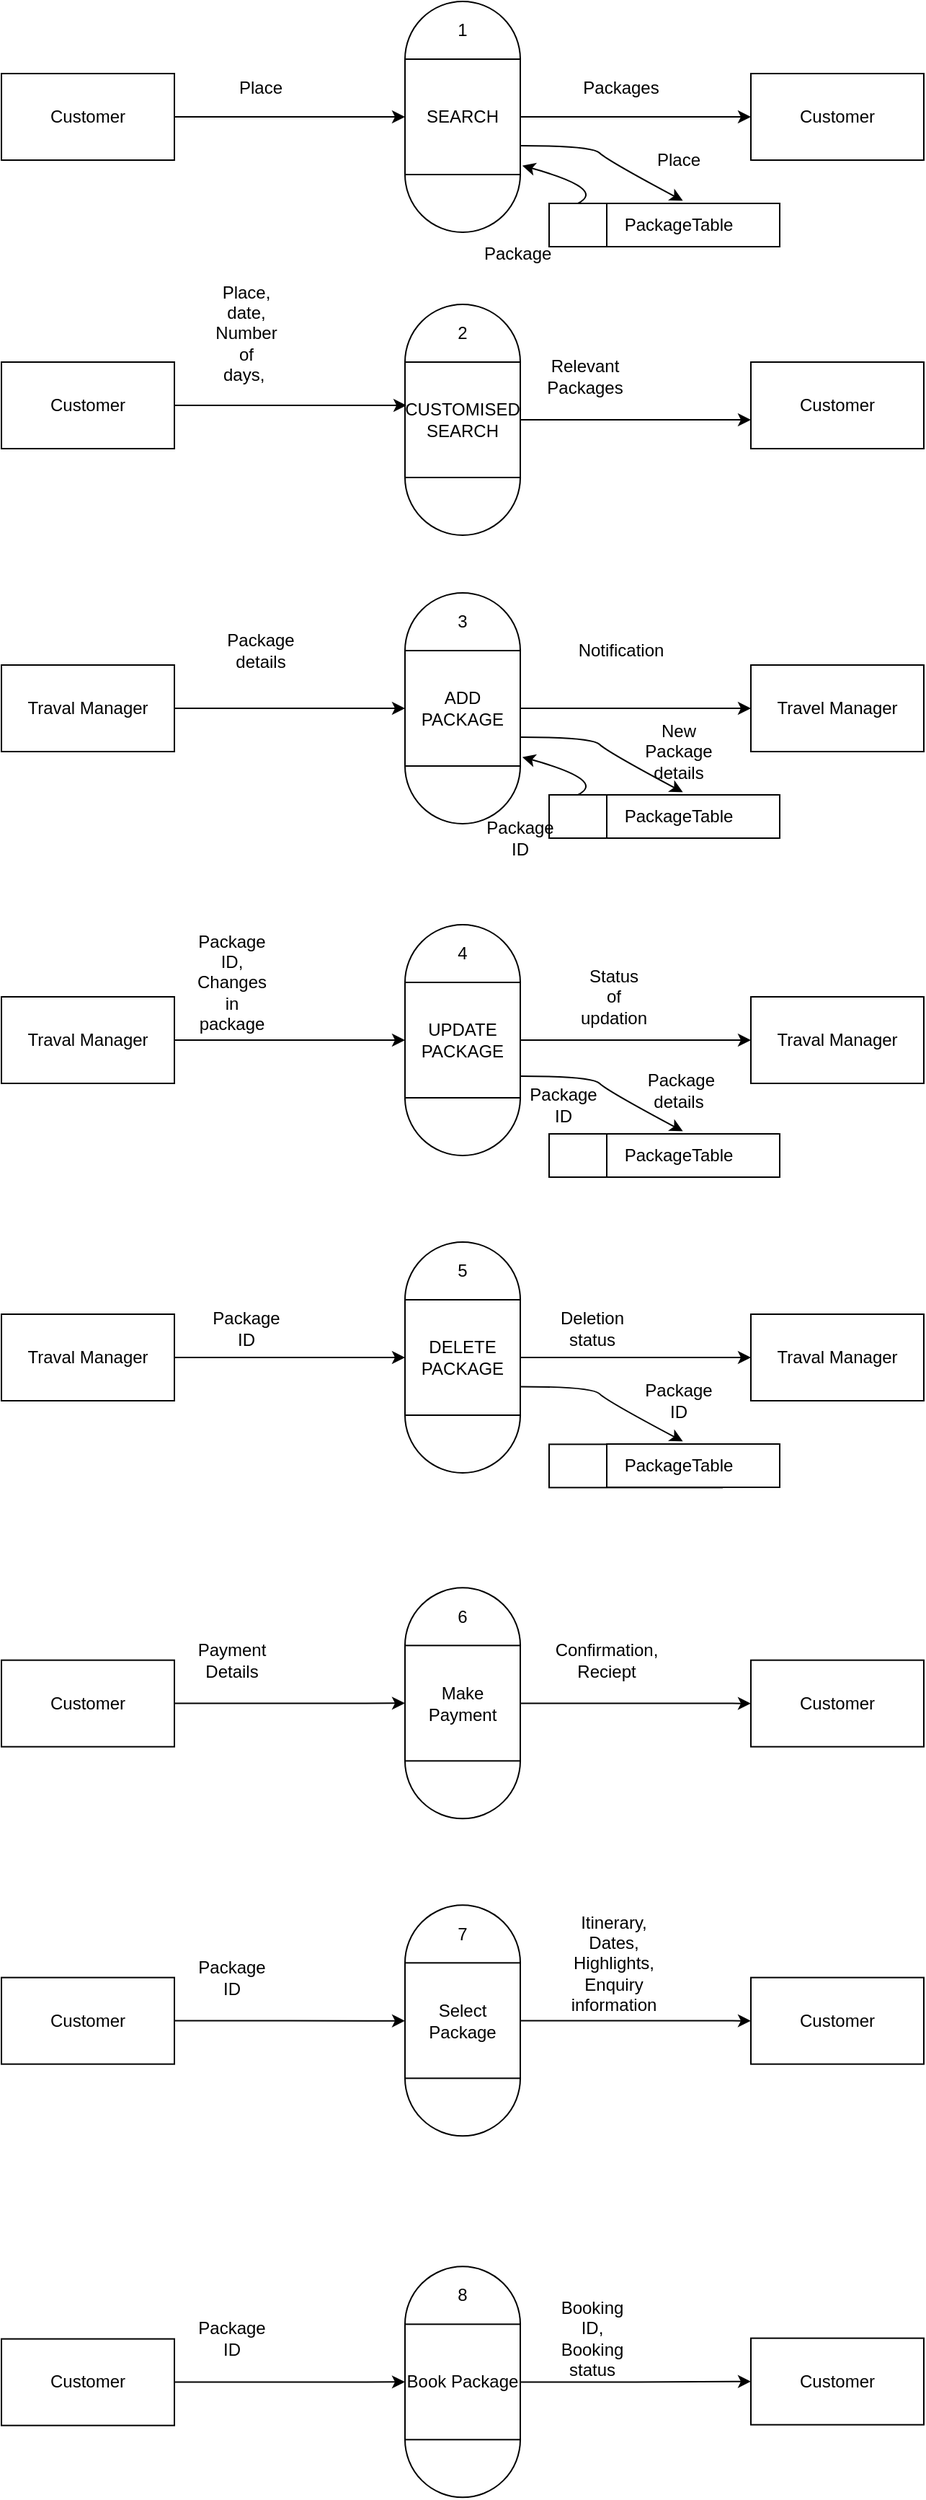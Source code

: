 <mxfile version="11.3.0" type="device" pages="1"><diagram id="qODf3-mtLngu5SUSZ9wC" name="Page-1"><mxGraphModel dx="868" dy="433" grid="1" gridSize="10" guides="1" tooltips="1" connect="1" arrows="1" fold="1" page="1" pageScale="1" pageWidth="850" pageHeight="1100" math="0" shadow="0"><root><mxCell id="0"/><mxCell id="1" parent="0"/><mxCell id="dkLBd695fhWPD1GkAzxU-4" value="" style="edgeStyle=orthogonalEdgeStyle;rounded=0;orthogonalLoop=1;jettySize=auto;html=1;" edge="1" parent="1" source="dkLBd695fhWPD1GkAzxU-1"><mxGeometry relative="1" as="geometry"><mxPoint x="320" y="830" as="targetPoint"/></mxGeometry></mxCell><mxCell id="dkLBd695fhWPD1GkAzxU-1" value="Customer" style="rounded=0;whiteSpace=wrap;html=1;" vertex="1" parent="1"><mxGeometry x="40" y="800" width="120" height="60" as="geometry"/></mxCell><mxCell id="dkLBd695fhWPD1GkAzxU-5" value="" style="ellipse;whiteSpace=wrap;html=1;aspect=fixed;" vertex="1" parent="1"><mxGeometry x="320" y="750" width="80" height="80" as="geometry"/></mxCell><mxCell id="dkLBd695fhWPD1GkAzxU-6" value="" style="ellipse;whiteSpace=wrap;html=1;aspect=fixed;" vertex="1" parent="1"><mxGeometry x="320" y="830" width="80" height="80" as="geometry"/></mxCell><mxCell id="dkLBd695fhWPD1GkAzxU-10" value="" style="edgeStyle=orthogonalEdgeStyle;rounded=0;orthogonalLoop=1;jettySize=auto;html=1;" edge="1" parent="1" source="dkLBd695fhWPD1GkAzxU-2"><mxGeometry relative="1" as="geometry"><mxPoint x="560" y="830" as="targetPoint"/></mxGeometry></mxCell><mxCell id="dkLBd695fhWPD1GkAzxU-2" value="SEARCH" style="whiteSpace=wrap;html=1;aspect=fixed;" vertex="1" parent="1"><mxGeometry x="320" y="790" width="80" height="80" as="geometry"/></mxCell><mxCell id="dkLBd695fhWPD1GkAzxU-7" value="Place" style="text;html=1;strokeColor=none;fillColor=none;align=center;verticalAlign=middle;whiteSpace=wrap;rounded=0;" vertex="1" parent="1"><mxGeometry x="200" y="800" width="40" height="20" as="geometry"/></mxCell><mxCell id="dkLBd695fhWPD1GkAzxU-8" value="Customer" style="rounded=0;whiteSpace=wrap;html=1;" vertex="1" parent="1"><mxGeometry x="560" y="800" width="120" height="60" as="geometry"/></mxCell><mxCell id="dkLBd695fhWPD1GkAzxU-11" value="Packages" style="text;html=1;strokeColor=none;fillColor=none;align=center;verticalAlign=middle;whiteSpace=wrap;rounded=0;" vertex="1" parent="1"><mxGeometry x="450" y="800" width="40" height="20" as="geometry"/></mxCell><mxCell id="dkLBd695fhWPD1GkAzxU-13" value="1" style="text;html=1;strokeColor=none;fillColor=none;align=center;verticalAlign=middle;whiteSpace=wrap;rounded=0;" vertex="1" parent="1"><mxGeometry x="340" y="760" width="40" height="20" as="geometry"/></mxCell><mxCell id="dkLBd695fhWPD1GkAzxU-14" value="" style="ellipse;whiteSpace=wrap;html=1;aspect=fixed;" vertex="1" parent="1"><mxGeometry x="320" y="960" width="80" height="80" as="geometry"/></mxCell><mxCell id="dkLBd695fhWPD1GkAzxU-15" value="" style="ellipse;whiteSpace=wrap;html=1;aspect=fixed;" vertex="1" parent="1"><mxGeometry x="320" y="1040" width="80" height="80" as="geometry"/></mxCell><mxCell id="dkLBd695fhWPD1GkAzxU-24" value="" style="edgeStyle=orthogonalEdgeStyle;rounded=0;orthogonalLoop=1;jettySize=auto;html=1;" edge="1" parent="1" source="dkLBd695fhWPD1GkAzxU-16"><mxGeometry relative="1" as="geometry"><mxPoint x="560" y="1040" as="targetPoint"/></mxGeometry></mxCell><mxCell id="dkLBd695fhWPD1GkAzxU-16" value="CUSTOMISED SEARCH" style="whiteSpace=wrap;html=1;aspect=fixed;" vertex="1" parent="1"><mxGeometry x="320" y="1000" width="80" height="80" as="geometry"/></mxCell><mxCell id="dkLBd695fhWPD1GkAzxU-17" value="2" style="text;html=1;strokeColor=none;fillColor=none;align=center;verticalAlign=middle;whiteSpace=wrap;rounded=0;" vertex="1" parent="1"><mxGeometry x="340" y="970" width="40" height="20" as="geometry"/></mxCell><mxCell id="dkLBd695fhWPD1GkAzxU-19" style="edgeStyle=orthogonalEdgeStyle;rounded=0;orthogonalLoop=1;jettySize=auto;html=1;entryX=0.013;entryY=0.375;entryDx=0;entryDy=0;entryPerimeter=0;" edge="1" parent="1" source="dkLBd695fhWPD1GkAzxU-18" target="dkLBd695fhWPD1GkAzxU-16"><mxGeometry relative="1" as="geometry"/></mxCell><mxCell id="dkLBd695fhWPD1GkAzxU-18" value="Customer" style="rounded=0;whiteSpace=wrap;html=1;" vertex="1" parent="1"><mxGeometry x="40" y="1000" width="120" height="60" as="geometry"/></mxCell><mxCell id="dkLBd695fhWPD1GkAzxU-20" value="Place, date, Number of days,&amp;nbsp;" style="text;html=1;strokeColor=none;fillColor=none;align=center;verticalAlign=middle;whiteSpace=wrap;rounded=0;" vertex="1" parent="1"><mxGeometry x="190" y="970" width="40" height="20" as="geometry"/></mxCell><mxCell id="dkLBd695fhWPD1GkAzxU-22" value="Customer" style="rounded=0;whiteSpace=wrap;html=1;" vertex="1" parent="1"><mxGeometry x="560" y="1000" width="120" height="60" as="geometry"/></mxCell><mxCell id="dkLBd695fhWPD1GkAzxU-25" value="Relevant Packages" style="text;html=1;strokeColor=none;fillColor=none;align=center;verticalAlign=middle;whiteSpace=wrap;rounded=0;" vertex="1" parent="1"><mxGeometry x="425" y="1000" width="40" height="20" as="geometry"/></mxCell><mxCell id="dkLBd695fhWPD1GkAzxU-32" value="" style="edgeStyle=orthogonalEdgeStyle;rounded=0;orthogonalLoop=1;jettySize=auto;html=1;" edge="1" parent="1" source="dkLBd695fhWPD1GkAzxU-26"><mxGeometry relative="1" as="geometry"><mxPoint x="320" y="1240" as="targetPoint"/></mxGeometry></mxCell><mxCell id="dkLBd695fhWPD1GkAzxU-26" value="Traval Manager" style="rounded=0;whiteSpace=wrap;html=1;" vertex="1" parent="1"><mxGeometry x="40" y="1210" width="120" height="60" as="geometry"/></mxCell><mxCell id="dkLBd695fhWPD1GkAzxU-27" value="" style="ellipse;whiteSpace=wrap;html=1;aspect=fixed;" vertex="1" parent="1"><mxGeometry x="320" y="1160" width="80" height="80" as="geometry"/></mxCell><mxCell id="dkLBd695fhWPD1GkAzxU-28" value="" style="ellipse;whiteSpace=wrap;html=1;aspect=fixed;" vertex="1" parent="1"><mxGeometry x="320" y="1240" width="80" height="80" as="geometry"/></mxCell><mxCell id="dkLBd695fhWPD1GkAzxU-34" value="" style="edgeStyle=orthogonalEdgeStyle;rounded=0;orthogonalLoop=1;jettySize=auto;html=1;" edge="1" parent="1" source="dkLBd695fhWPD1GkAzxU-29"><mxGeometry relative="1" as="geometry"><mxPoint x="560" y="1240" as="targetPoint"/></mxGeometry></mxCell><mxCell id="dkLBd695fhWPD1GkAzxU-29" value="ADD PACKAGE" style="whiteSpace=wrap;html=1;aspect=fixed;" vertex="1" parent="1"><mxGeometry x="320" y="1200" width="80" height="80" as="geometry"/></mxCell><mxCell id="dkLBd695fhWPD1GkAzxU-30" value="3" style="text;html=1;strokeColor=none;fillColor=none;align=center;verticalAlign=middle;whiteSpace=wrap;rounded=0;" vertex="1" parent="1"><mxGeometry x="340" y="1170" width="40" height="20" as="geometry"/></mxCell><mxCell id="dkLBd695fhWPD1GkAzxU-35" value="Travel Manager" style="rounded=0;whiteSpace=wrap;html=1;" vertex="1" parent="1"><mxGeometry x="560" y="1210" width="120" height="60" as="geometry"/></mxCell><mxCell id="dkLBd695fhWPD1GkAzxU-36" value="Package details" style="text;html=1;strokeColor=none;fillColor=none;align=center;verticalAlign=middle;whiteSpace=wrap;rounded=0;" vertex="1" parent="1"><mxGeometry x="200" y="1190" width="40" height="20" as="geometry"/></mxCell><mxCell id="dkLBd695fhWPD1GkAzxU-37" value="Notification" style="text;html=1;strokeColor=none;fillColor=none;align=center;verticalAlign=middle;whiteSpace=wrap;rounded=0;" vertex="1" parent="1"><mxGeometry x="450" y="1190" width="40" height="20" as="geometry"/></mxCell><mxCell id="dkLBd695fhWPD1GkAzxU-46" style="edgeStyle=orthogonalEdgeStyle;rounded=0;orthogonalLoop=1;jettySize=auto;html=1;entryX=0;entryY=0.5;entryDx=0;entryDy=0;" edge="1" parent="1" source="dkLBd695fhWPD1GkAzxU-38" target="dkLBd695fhWPD1GkAzxU-41"><mxGeometry relative="1" as="geometry"/></mxCell><mxCell id="dkLBd695fhWPD1GkAzxU-38" value="Traval Manager" style="rounded=0;whiteSpace=wrap;html=1;" vertex="1" parent="1"><mxGeometry x="40" y="1440" width="120" height="60" as="geometry"/></mxCell><mxCell id="dkLBd695fhWPD1GkAzxU-39" value="" style="ellipse;whiteSpace=wrap;html=1;aspect=fixed;" vertex="1" parent="1"><mxGeometry x="320" y="1390" width="80" height="80" as="geometry"/></mxCell><mxCell id="dkLBd695fhWPD1GkAzxU-40" value="" style="ellipse;whiteSpace=wrap;html=1;aspect=fixed;" vertex="1" parent="1"><mxGeometry x="320" y="1470" width="80" height="80" as="geometry"/></mxCell><mxCell id="dkLBd695fhWPD1GkAzxU-49" style="edgeStyle=orthogonalEdgeStyle;rounded=0;orthogonalLoop=1;jettySize=auto;html=1;entryX=0;entryY=0.5;entryDx=0;entryDy=0;" edge="1" parent="1" source="dkLBd695fhWPD1GkAzxU-41" target="dkLBd695fhWPD1GkAzxU-48"><mxGeometry relative="1" as="geometry"/></mxCell><mxCell id="dkLBd695fhWPD1GkAzxU-41" value="UPDATE PACKAGE" style="whiteSpace=wrap;html=1;aspect=fixed;" vertex="1" parent="1"><mxGeometry x="320" y="1430" width="80" height="80" as="geometry"/></mxCell><mxCell id="dkLBd695fhWPD1GkAzxU-42" value="4" style="text;html=1;strokeColor=none;fillColor=none;align=center;verticalAlign=middle;whiteSpace=wrap;rounded=0;" vertex="1" parent="1"><mxGeometry x="340" y="1400" width="40" height="20" as="geometry"/></mxCell><mxCell id="dkLBd695fhWPD1GkAzxU-47" value="Package ID, Changes in package" style="text;html=1;strokeColor=none;fillColor=none;align=center;verticalAlign=middle;whiteSpace=wrap;rounded=0;" vertex="1" parent="1"><mxGeometry x="180" y="1420" width="40" height="20" as="geometry"/></mxCell><mxCell id="dkLBd695fhWPD1GkAzxU-48" value="Traval Manager" style="rounded=0;whiteSpace=wrap;html=1;" vertex="1" parent="1"><mxGeometry x="560" y="1440" width="120" height="60" as="geometry"/></mxCell><mxCell id="dkLBd695fhWPD1GkAzxU-50" value="Status of updation" style="text;html=1;strokeColor=none;fillColor=none;align=center;verticalAlign=middle;whiteSpace=wrap;rounded=0;" vertex="1" parent="1"><mxGeometry x="445" y="1430" width="40" height="20" as="geometry"/></mxCell><mxCell id="dkLBd695fhWPD1GkAzxU-56" style="edgeStyle=orthogonalEdgeStyle;rounded=0;orthogonalLoop=1;jettySize=auto;html=1;" edge="1" parent="1" source="dkLBd695fhWPD1GkAzxU-51" target="dkLBd695fhWPD1GkAzxU-54"><mxGeometry relative="1" as="geometry"/></mxCell><mxCell id="dkLBd695fhWPD1GkAzxU-51" value="Traval Manager" style="rounded=0;whiteSpace=wrap;html=1;" vertex="1" parent="1"><mxGeometry x="40" y="1660" width="120" height="60" as="geometry"/></mxCell><mxCell id="dkLBd695fhWPD1GkAzxU-52" value="" style="ellipse;whiteSpace=wrap;html=1;aspect=fixed;" vertex="1" parent="1"><mxGeometry x="320" y="1610" width="80" height="80" as="geometry"/></mxCell><mxCell id="dkLBd695fhWPD1GkAzxU-53" value="" style="ellipse;whiteSpace=wrap;html=1;aspect=fixed;" vertex="1" parent="1"><mxGeometry x="320" y="1690" width="80" height="80" as="geometry"/></mxCell><mxCell id="dkLBd695fhWPD1GkAzxU-59" value="" style="edgeStyle=orthogonalEdgeStyle;rounded=0;orthogonalLoop=1;jettySize=auto;html=1;" edge="1" parent="1" source="dkLBd695fhWPD1GkAzxU-54"><mxGeometry relative="1" as="geometry"><mxPoint x="560" y="1690" as="targetPoint"/></mxGeometry></mxCell><mxCell id="dkLBd695fhWPD1GkAzxU-54" value="DELETE PACKAGE" style="whiteSpace=wrap;html=1;aspect=fixed;" vertex="1" parent="1"><mxGeometry x="320" y="1650" width="80" height="80" as="geometry"/></mxCell><mxCell id="dkLBd695fhWPD1GkAzxU-55" value="5" style="text;html=1;strokeColor=none;fillColor=none;align=center;verticalAlign=middle;whiteSpace=wrap;rounded=0;" vertex="1" parent="1"><mxGeometry x="340" y="1620" width="40" height="20" as="geometry"/></mxCell><mxCell id="dkLBd695fhWPD1GkAzxU-57" value="Traval Manager" style="rounded=0;whiteSpace=wrap;html=1;" vertex="1" parent="1"><mxGeometry x="560" y="1660" width="120" height="60" as="geometry"/></mxCell><mxCell id="dkLBd695fhWPD1GkAzxU-60" value="Package ID" style="text;html=1;strokeColor=none;fillColor=none;align=center;verticalAlign=middle;whiteSpace=wrap;rounded=0;" vertex="1" parent="1"><mxGeometry x="190" y="1660" width="40" height="20" as="geometry"/></mxCell><mxCell id="dkLBd695fhWPD1GkAzxU-61" value="Deletion status" style="text;html=1;strokeColor=none;fillColor=none;align=center;verticalAlign=middle;whiteSpace=wrap;rounded=0;" vertex="1" parent="1"><mxGeometry x="430" y="1660" width="40" height="20" as="geometry"/></mxCell><mxCell id="dkLBd695fhWPD1GkAzxU-67" style="edgeStyle=orthogonalEdgeStyle;rounded=0;orthogonalLoop=1;jettySize=auto;html=1;entryX=0;entryY=0.5;entryDx=0;entryDy=0;" edge="1" parent="1" source="dkLBd695fhWPD1GkAzxU-62" target="dkLBd695fhWPD1GkAzxU-65"><mxGeometry relative="1" as="geometry"/></mxCell><mxCell id="dkLBd695fhWPD1GkAzxU-62" value="Customer" style="rounded=0;whiteSpace=wrap;html=1;" vertex="1" parent="1"><mxGeometry x="40" y="1899.833" width="120" height="60" as="geometry"/></mxCell><mxCell id="dkLBd695fhWPD1GkAzxU-63" value="" style="ellipse;whiteSpace=wrap;html=1;aspect=fixed;" vertex="1" parent="1"><mxGeometry x="320" y="1849.667" width="80" height="80" as="geometry"/></mxCell><mxCell id="dkLBd695fhWPD1GkAzxU-64" value="" style="ellipse;whiteSpace=wrap;html=1;aspect=fixed;" vertex="1" parent="1"><mxGeometry x="320" y="1929.667" width="80" height="80" as="geometry"/></mxCell><mxCell id="dkLBd695fhWPD1GkAzxU-104" style="edgeStyle=orthogonalEdgeStyle;rounded=0;orthogonalLoop=1;jettySize=auto;html=1;entryX=0;entryY=0.5;entryDx=0;entryDy=0;" edge="1" parent="1" source="dkLBd695fhWPD1GkAzxU-65" target="dkLBd695fhWPD1GkAzxU-103"><mxGeometry relative="1" as="geometry"/></mxCell><mxCell id="dkLBd695fhWPD1GkAzxU-65" value="Make Payment" style="whiteSpace=wrap;html=1;aspect=fixed;" vertex="1" parent="1"><mxGeometry x="320" y="1889.667" width="80" height="80" as="geometry"/></mxCell><mxCell id="dkLBd695fhWPD1GkAzxU-66" value="6" style="text;html=1;strokeColor=none;fillColor=none;align=center;verticalAlign=middle;whiteSpace=wrap;rounded=0;" vertex="1" parent="1"><mxGeometry x="340" y="1859.667" width="40" height="20" as="geometry"/></mxCell><mxCell id="dkLBd695fhWPD1GkAzxU-68" value="" style="rounded=0;whiteSpace=wrap;html=1;" vertex="1" parent="1"><mxGeometry x="420" y="1300" width="120" height="30" as="geometry"/></mxCell><mxCell id="dkLBd695fhWPD1GkAzxU-69" value="" style="rounded=0;whiteSpace=wrap;html=1;" vertex="1" parent="1"><mxGeometry x="460" y="1300" width="120" height="30" as="geometry"/></mxCell><mxCell id="dkLBd695fhWPD1GkAzxU-70" value="" style="curved=1;endArrow=classic;html=1;entryX=0.44;entryY=-0.061;entryDx=0;entryDy=0;entryPerimeter=0;exitX=1;exitY=0.75;exitDx=0;exitDy=0;" edge="1" parent="1" source="dkLBd695fhWPD1GkAzxU-29" target="dkLBd695fhWPD1GkAzxU-69"><mxGeometry width="50" height="50" relative="1" as="geometry"><mxPoint x="420" y="1260" as="sourcePoint"/><mxPoint x="470" y="1210" as="targetPoint"/><Array as="points"><mxPoint x="450" y="1260"/><mxPoint x="460" y="1270"/></Array></mxGeometry></mxCell><mxCell id="dkLBd695fhWPD1GkAzxU-71" value="PackageTable" style="text;html=1;strokeColor=none;fillColor=none;align=center;verticalAlign=middle;whiteSpace=wrap;rounded=0;" vertex="1" parent="1"><mxGeometry x="490" y="1305" width="40" height="20" as="geometry"/></mxCell><mxCell id="dkLBd695fhWPD1GkAzxU-72" value="New Package details" style="text;html=1;strokeColor=none;fillColor=none;align=center;verticalAlign=middle;whiteSpace=wrap;rounded=0;" vertex="1" parent="1"><mxGeometry x="490" y="1260" width="40" height="20" as="geometry"/></mxCell><mxCell id="dkLBd695fhWPD1GkAzxU-75" value="" style="curved=1;endArrow=classic;html=1;entryX=1.018;entryY=0.923;entryDx=0;entryDy=0;entryPerimeter=0;" edge="1" parent="1" target="dkLBd695fhWPD1GkAzxU-29"><mxGeometry width="50" height="50" relative="1" as="geometry"><mxPoint x="440" y="1300" as="sourcePoint"/><mxPoint x="460" y="1240" as="targetPoint"/><Array as="points"><mxPoint x="460" y="1290"/></Array></mxGeometry></mxCell><mxCell id="dkLBd695fhWPD1GkAzxU-76" value="Package ID" style="text;html=1;strokeColor=none;fillColor=none;align=center;verticalAlign=middle;whiteSpace=wrap;rounded=0;" vertex="1" parent="1"><mxGeometry x="380" y="1320" width="40" height="20" as="geometry"/></mxCell><mxCell id="dkLBd695fhWPD1GkAzxU-79" value="" style="rounded=0;whiteSpace=wrap;html=1;" vertex="1" parent="1"><mxGeometry x="420" y="1535" width="120" height="30" as="geometry"/></mxCell><mxCell id="dkLBd695fhWPD1GkAzxU-80" value="" style="rounded=0;whiteSpace=wrap;html=1;" vertex="1" parent="1"><mxGeometry x="460" y="1535" width="120" height="30" as="geometry"/></mxCell><mxCell id="dkLBd695fhWPD1GkAzxU-81" value="" style="curved=1;endArrow=classic;html=1;entryX=0.44;entryY=-0.061;entryDx=0;entryDy=0;entryPerimeter=0;exitX=1;exitY=0.75;exitDx=0;exitDy=0;" edge="1" parent="1" target="dkLBd695fhWPD1GkAzxU-80"><mxGeometry width="50" height="50" relative="1" as="geometry"><mxPoint x="400" y="1495" as="sourcePoint"/><mxPoint x="470" y="1445" as="targetPoint"/><Array as="points"><mxPoint x="450" y="1495"/><mxPoint x="460" y="1505"/></Array></mxGeometry></mxCell><mxCell id="dkLBd695fhWPD1GkAzxU-82" value="PackageTable" style="text;html=1;strokeColor=none;fillColor=none;align=center;verticalAlign=middle;whiteSpace=wrap;rounded=0;" vertex="1" parent="1"><mxGeometry x="490" y="1540" width="40" height="20" as="geometry"/></mxCell><mxCell id="dkLBd695fhWPD1GkAzxU-83" value="&amp;nbsp;Package details" style="text;html=1;strokeColor=none;fillColor=none;align=center;verticalAlign=middle;whiteSpace=wrap;rounded=0;" vertex="1" parent="1"><mxGeometry x="490" y="1495" width="40" height="20" as="geometry"/></mxCell><mxCell id="dkLBd695fhWPD1GkAzxU-86" value="Package ID" style="text;html=1;strokeColor=none;fillColor=none;align=center;verticalAlign=middle;whiteSpace=wrap;rounded=0;" vertex="1" parent="1"><mxGeometry x="410" y="1505" width="40" height="20" as="geometry"/></mxCell><mxCell id="dkLBd695fhWPD1GkAzxU-87" value="" style="rounded=0;whiteSpace=wrap;html=1;" vertex="1" parent="1"><mxGeometry x="420" y="1750.19" width="120" height="30" as="geometry"/></mxCell><mxCell id="dkLBd695fhWPD1GkAzxU-88" value="" style="rounded=0;whiteSpace=wrap;html=1;" vertex="1" parent="1"><mxGeometry x="460" y="1750" width="120" height="30" as="geometry"/></mxCell><mxCell id="dkLBd695fhWPD1GkAzxU-89" value="" style="curved=1;endArrow=classic;html=1;entryX=0.44;entryY=-0.061;entryDx=0;entryDy=0;entryPerimeter=0;exitX=1;exitY=0.75;exitDx=0;exitDy=0;" edge="1" parent="1" target="dkLBd695fhWPD1GkAzxU-88"><mxGeometry width="50" height="50" relative="1" as="geometry"><mxPoint x="400" y="1710.19" as="sourcePoint"/><mxPoint x="470" y="1660.19" as="targetPoint"/><Array as="points"><mxPoint x="450" y="1710.19"/><mxPoint x="460" y="1720.19"/></Array></mxGeometry></mxCell><mxCell id="dkLBd695fhWPD1GkAzxU-90" value="PackageTable" style="text;html=1;strokeColor=none;fillColor=none;align=center;verticalAlign=middle;whiteSpace=wrap;rounded=0;" vertex="1" parent="1"><mxGeometry x="490" y="1755.19" width="40" height="20" as="geometry"/></mxCell><mxCell id="dkLBd695fhWPD1GkAzxU-91" value="Package ID" style="text;html=1;strokeColor=none;fillColor=none;align=center;verticalAlign=middle;whiteSpace=wrap;rounded=0;" vertex="1" parent="1"><mxGeometry x="490" y="1710.19" width="40" height="20" as="geometry"/></mxCell><mxCell id="dkLBd695fhWPD1GkAzxU-95" value="Payment Details" style="text;html=1;strokeColor=none;fillColor=none;align=center;verticalAlign=middle;whiteSpace=wrap;rounded=0;" vertex="1" parent="1"><mxGeometry x="180" y="1890" width="40" height="20" as="geometry"/></mxCell><mxCell id="dkLBd695fhWPD1GkAzxU-103" value="Customer" style="rounded=0;whiteSpace=wrap;html=1;" vertex="1" parent="1"><mxGeometry x="560" y="1899.833" width="120" height="60" as="geometry"/></mxCell><mxCell id="dkLBd695fhWPD1GkAzxU-105" value="Confirmation, Reciept" style="text;html=1;strokeColor=none;fillColor=none;align=center;verticalAlign=middle;whiteSpace=wrap;rounded=0;" vertex="1" parent="1"><mxGeometry x="440" y="1890" width="40" height="20" as="geometry"/></mxCell><mxCell id="dkLBd695fhWPD1GkAzxU-106" value="" style="rounded=0;whiteSpace=wrap;html=1;" vertex="1" parent="1"><mxGeometry x="420" y="890" width="120" height="30" as="geometry"/></mxCell><mxCell id="dkLBd695fhWPD1GkAzxU-107" value="" style="rounded=0;whiteSpace=wrap;html=1;" vertex="1" parent="1"><mxGeometry x="460" y="890" width="120" height="30" as="geometry"/></mxCell><mxCell id="dkLBd695fhWPD1GkAzxU-108" value="" style="curved=1;endArrow=classic;html=1;entryX=0.44;entryY=-0.061;entryDx=0;entryDy=0;entryPerimeter=0;exitX=1;exitY=0.75;exitDx=0;exitDy=0;" edge="1" parent="1" target="dkLBd695fhWPD1GkAzxU-107"><mxGeometry width="50" height="50" relative="1" as="geometry"><mxPoint x="400" y="850" as="sourcePoint"/><mxPoint x="470" y="800" as="targetPoint"/><Array as="points"><mxPoint x="450" y="850"/><mxPoint x="460" y="860"/></Array></mxGeometry></mxCell><mxCell id="dkLBd695fhWPD1GkAzxU-109" value="PackageTable" style="text;html=1;strokeColor=none;fillColor=none;align=center;verticalAlign=middle;whiteSpace=wrap;rounded=0;" vertex="1" parent="1"><mxGeometry x="490" y="895" width="40" height="20" as="geometry"/></mxCell><mxCell id="dkLBd695fhWPD1GkAzxU-110" value="Place" style="text;html=1;strokeColor=none;fillColor=none;align=center;verticalAlign=middle;whiteSpace=wrap;rounded=0;" vertex="1" parent="1"><mxGeometry x="490" y="850" width="40" height="20" as="geometry"/></mxCell><mxCell id="dkLBd695fhWPD1GkAzxU-111" value="" style="curved=1;endArrow=classic;html=1;entryX=1.018;entryY=0.923;entryDx=0;entryDy=0;entryPerimeter=0;" edge="1" parent="1"><mxGeometry width="50" height="50" relative="1" as="geometry"><mxPoint x="440" y="890" as="sourcePoint"/><mxPoint x="401.44" y="863.84" as="targetPoint"/><Array as="points"><mxPoint x="460" y="880"/></Array></mxGeometry></mxCell><mxCell id="dkLBd695fhWPD1GkAzxU-112" value="Package&amp;nbsp;" style="text;html=1;strokeColor=none;fillColor=none;align=center;verticalAlign=middle;whiteSpace=wrap;rounded=0;" vertex="1" parent="1"><mxGeometry x="380" y="915" width="40" height="20" as="geometry"/></mxCell><mxCell id="dkLBd695fhWPD1GkAzxU-119" value="" style="edgeStyle=orthogonalEdgeStyle;rounded=0;orthogonalLoop=1;jettySize=auto;html=1;" edge="1" parent="1" source="dkLBd695fhWPD1GkAzxU-113"><mxGeometry relative="1" as="geometry"><mxPoint x="320" y="2149.833" as="targetPoint"/></mxGeometry></mxCell><mxCell id="dkLBd695fhWPD1GkAzxU-113" value="Customer" style="rounded=0;whiteSpace=wrap;html=1;" vertex="1" parent="1"><mxGeometry x="40" y="2119.833" width="120" height="60" as="geometry"/></mxCell><mxCell id="dkLBd695fhWPD1GkAzxU-114" value="" style="ellipse;whiteSpace=wrap;html=1;aspect=fixed;" vertex="1" parent="1"><mxGeometry x="320" y="2069.667" width="80" height="80" as="geometry"/></mxCell><mxCell id="dkLBd695fhWPD1GkAzxU-115" value="" style="ellipse;whiteSpace=wrap;html=1;aspect=fixed;" vertex="1" parent="1"><mxGeometry x="320" y="2149.667" width="80" height="80" as="geometry"/></mxCell><mxCell id="dkLBd695fhWPD1GkAzxU-122" style="edgeStyle=orthogonalEdgeStyle;rounded=0;orthogonalLoop=1;jettySize=auto;html=1;entryX=0;entryY=0.5;entryDx=0;entryDy=0;" edge="1" parent="1" source="dkLBd695fhWPD1GkAzxU-116" target="dkLBd695fhWPD1GkAzxU-121"><mxGeometry relative="1" as="geometry"/></mxCell><mxCell id="dkLBd695fhWPD1GkAzxU-116" value="Select Package" style="whiteSpace=wrap;html=1;aspect=fixed;" vertex="1" parent="1"><mxGeometry x="320" y="2109.667" width="80" height="80" as="geometry"/></mxCell><mxCell id="dkLBd695fhWPD1GkAzxU-117" value="7" style="text;html=1;strokeColor=none;fillColor=none;align=center;verticalAlign=middle;whiteSpace=wrap;rounded=0;" vertex="1" parent="1"><mxGeometry x="340" y="2079.667" width="40" height="20" as="geometry"/></mxCell><mxCell id="dkLBd695fhWPD1GkAzxU-120" value="Package ID" style="text;html=1;strokeColor=none;fillColor=none;align=center;verticalAlign=middle;whiteSpace=wrap;rounded=0;" vertex="1" parent="1"><mxGeometry x="180" y="2110" width="40" height="20" as="geometry"/></mxCell><mxCell id="dkLBd695fhWPD1GkAzxU-121" value="Customer" style="rounded=0;whiteSpace=wrap;html=1;" vertex="1" parent="1"><mxGeometry x="560" y="2119.833" width="120" height="60" as="geometry"/></mxCell><mxCell id="dkLBd695fhWPD1GkAzxU-124" value="Itinerary, Dates, Highlights, Enquiry information" style="text;html=1;strokeColor=none;fillColor=none;align=center;verticalAlign=middle;whiteSpace=wrap;rounded=0;" vertex="1" parent="1"><mxGeometry x="445" y="2099.5" width="40" height="20" as="geometry"/></mxCell><mxCell id="dkLBd695fhWPD1GkAzxU-131" style="edgeStyle=orthogonalEdgeStyle;rounded=0;orthogonalLoop=1;jettySize=auto;html=1;entryX=0;entryY=0.5;entryDx=0;entryDy=0;" edge="1" parent="1" source="dkLBd695fhWPD1GkAzxU-125" target="dkLBd695fhWPD1GkAzxU-128"><mxGeometry relative="1" as="geometry"/></mxCell><mxCell id="dkLBd695fhWPD1GkAzxU-125" value="Customer" style="rounded=0;whiteSpace=wrap;html=1;" vertex="1" parent="1"><mxGeometry x="40" y="2370.333" width="120" height="60" as="geometry"/></mxCell><mxCell id="dkLBd695fhWPD1GkAzxU-126" value="" style="ellipse;whiteSpace=wrap;html=1;aspect=fixed;" vertex="1" parent="1"><mxGeometry x="320" y="2320.167" width="80" height="80" as="geometry"/></mxCell><mxCell id="dkLBd695fhWPD1GkAzxU-127" value="" style="ellipse;whiteSpace=wrap;html=1;aspect=fixed;" vertex="1" parent="1"><mxGeometry x="320" y="2400.167" width="80" height="80" as="geometry"/></mxCell><mxCell id="dkLBd695fhWPD1GkAzxU-134" style="edgeStyle=orthogonalEdgeStyle;rounded=0;orthogonalLoop=1;jettySize=auto;html=1;entryX=0;entryY=0.5;entryDx=0;entryDy=0;" edge="1" parent="1" source="dkLBd695fhWPD1GkAzxU-128" target="dkLBd695fhWPD1GkAzxU-133"><mxGeometry relative="1" as="geometry"/></mxCell><mxCell id="dkLBd695fhWPD1GkAzxU-128" value="Book Package" style="whiteSpace=wrap;html=1;aspect=fixed;" vertex="1" parent="1"><mxGeometry x="320" y="2360.167" width="80" height="80" as="geometry"/></mxCell><mxCell id="dkLBd695fhWPD1GkAzxU-129" value="8" style="text;html=1;strokeColor=none;fillColor=none;align=center;verticalAlign=middle;whiteSpace=wrap;rounded=0;" vertex="1" parent="1"><mxGeometry x="340" y="2330.167" width="40" height="20" as="geometry"/></mxCell><mxCell id="dkLBd695fhWPD1GkAzxU-132" value="Package ID" style="text;html=1;strokeColor=none;fillColor=none;align=center;verticalAlign=middle;whiteSpace=wrap;rounded=0;" vertex="1" parent="1"><mxGeometry x="180" y="2360" width="40" height="20" as="geometry"/></mxCell><mxCell id="dkLBd695fhWPD1GkAzxU-133" value="Customer" style="rounded=0;whiteSpace=wrap;html=1;" vertex="1" parent="1"><mxGeometry x="560" y="2369.833" width="120" height="60" as="geometry"/></mxCell><mxCell id="dkLBd695fhWPD1GkAzxU-135" value="Booking ID, Booking status" style="text;html=1;strokeColor=none;fillColor=none;align=center;verticalAlign=middle;whiteSpace=wrap;rounded=0;" vertex="1" parent="1"><mxGeometry x="430" y="2360" width="40" height="20" as="geometry"/></mxCell></root></mxGraphModel></diagram></mxfile>
